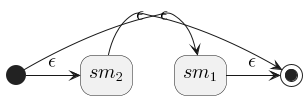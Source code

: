 @startuml

`
@startuml
hide empty description

state "<math>sm_1</math>" as sm1
state "<math>sm_2</math>" as sm2

[*] -> sm1 : <math>\epsilon</math>
[*] -> sm2 : <math>\epsilon</math>
sm1 -> [*] : <math>\epsilon</math>
sm2 -> [*] : <math>\epsilon</math>

@enduml
`

@enduml